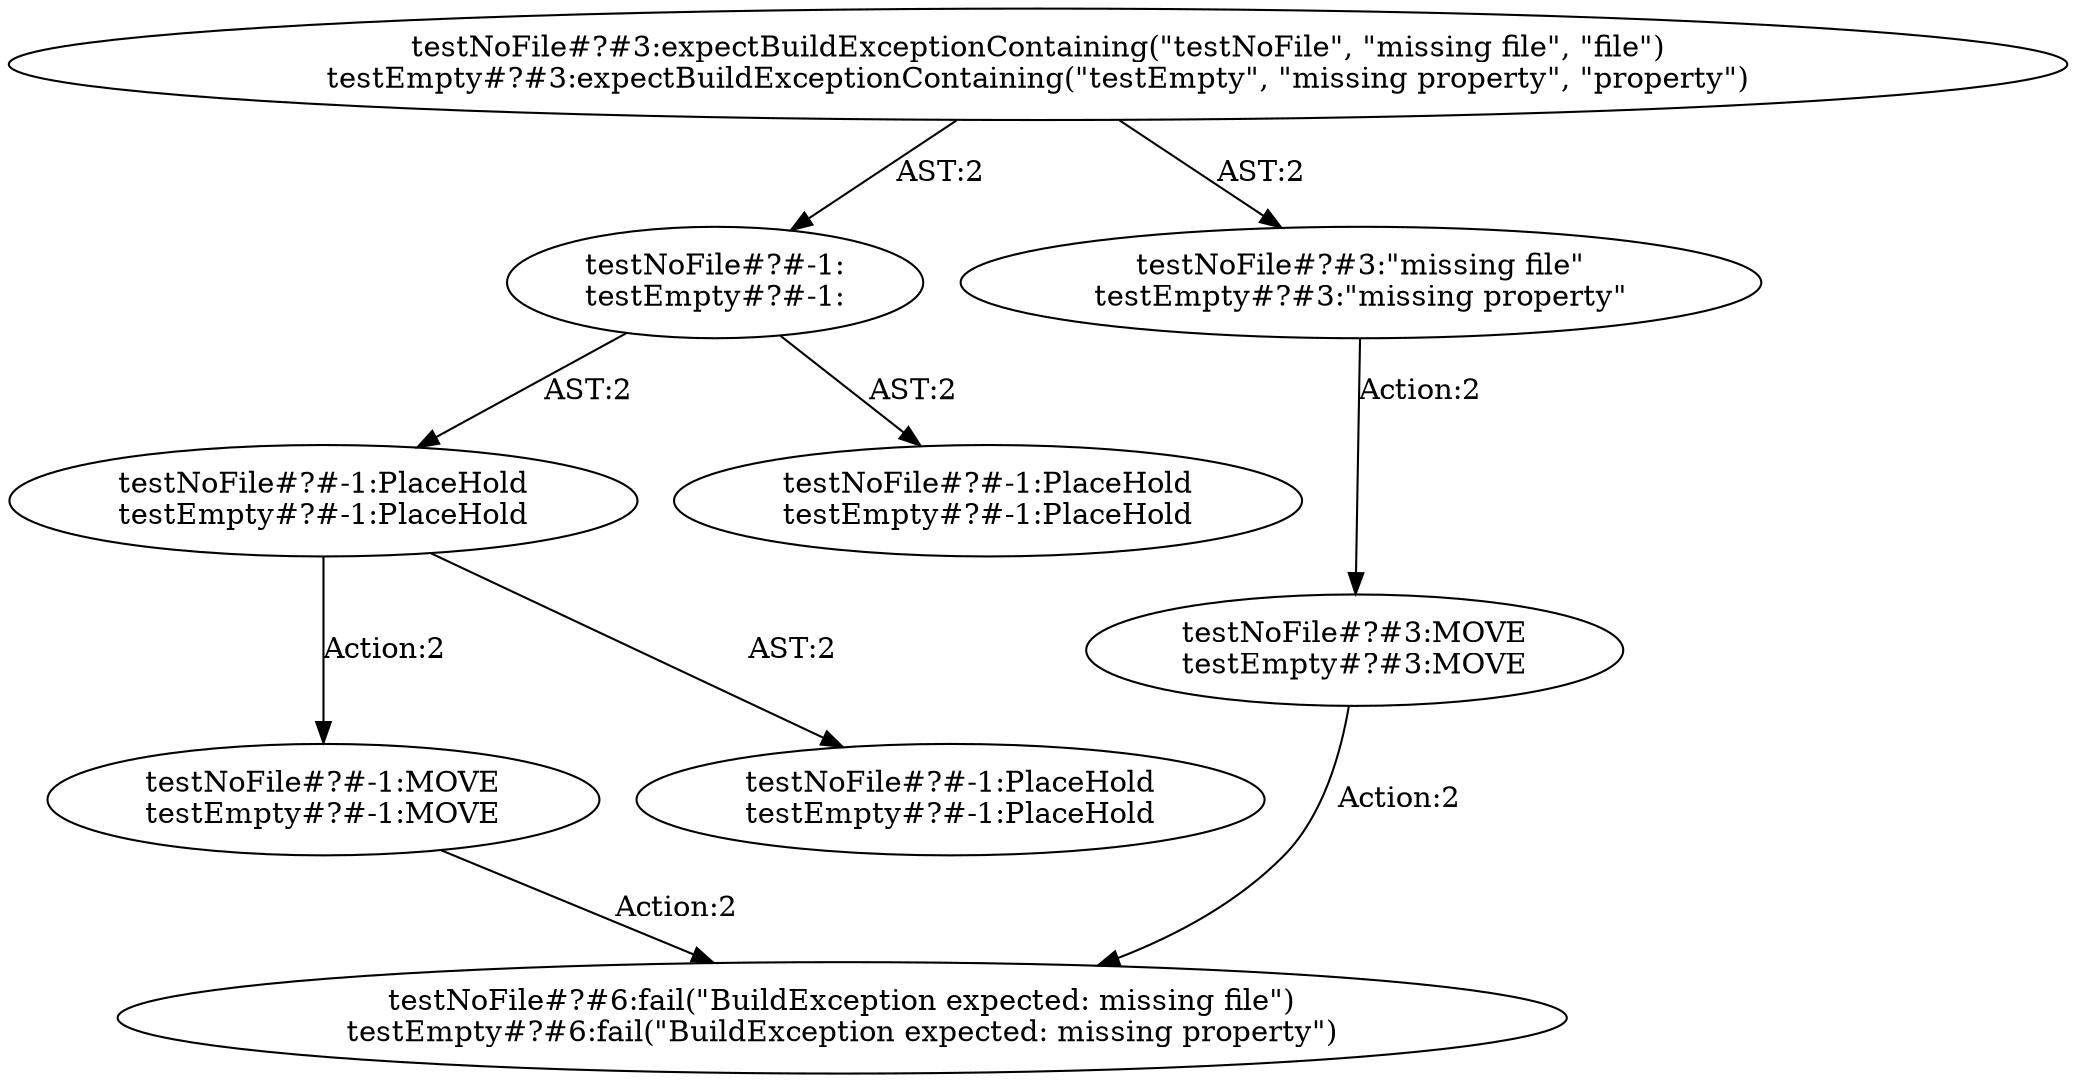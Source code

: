 digraph "Pattern" {
0 [label="testNoFile#?#-1:MOVE
testEmpty#?#-1:MOVE" shape=ellipse]
1 [label="testNoFile#?#-1:PlaceHold
testEmpty#?#-1:PlaceHold" shape=ellipse]
2 [label="testNoFile#?#-1:
testEmpty#?#-1:" shape=ellipse]
3 [label="testNoFile#?#3:expectBuildExceptionContaining(\"testNoFile\", \"missing file\", \"file\")
testEmpty#?#3:expectBuildExceptionContaining(\"testEmpty\", \"missing property\", \"property\")" shape=ellipse]
4 [label="testNoFile#?#-1:PlaceHold
testEmpty#?#-1:PlaceHold" shape=ellipse]
5 [label="testNoFile#?#-1:PlaceHold
testEmpty#?#-1:PlaceHold" shape=ellipse]
6 [label="testNoFile#?#6:fail(\"BuildException expected: missing file\")
testEmpty#?#6:fail(\"BuildException expected: missing property\")" shape=ellipse]
7 [label="testNoFile#?#3:MOVE
testEmpty#?#3:MOVE" shape=ellipse]
8 [label="testNoFile#?#3:\"missing file\"
testEmpty#?#3:\"missing property\"" shape=ellipse]
0 -> 6 [label="Action:2"];
1 -> 0 [label="Action:2"];
1 -> 5 [label="AST:2"];
2 -> 1 [label="AST:2"];
2 -> 4 [label="AST:2"];
3 -> 2 [label="AST:2"];
3 -> 8 [label="AST:2"];
7 -> 6 [label="Action:2"];
8 -> 7 [label="Action:2"];
}